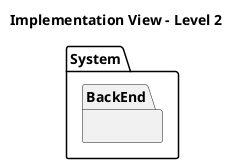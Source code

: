 @startuml
'https://plantuml.com/class-diagram

title Implementation View - Level 2

package System{
package BackEnd as B{
}
'package FrontEnd as F{
'}
'package WeatherService as W{
'}
}

'F..>B
'F..>W
'B..>W

@enduml